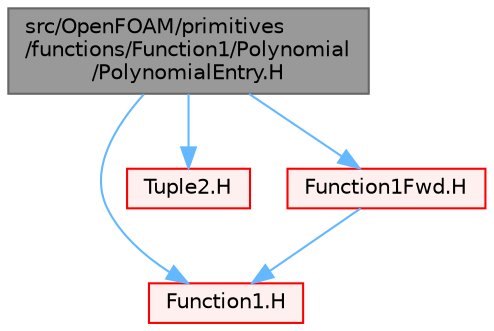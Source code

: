 digraph "src/OpenFOAM/primitives/functions/Function1/Polynomial/PolynomialEntry.H"
{
 // LATEX_PDF_SIZE
  bgcolor="transparent";
  edge [fontname=Helvetica,fontsize=10,labelfontname=Helvetica,labelfontsize=10];
  node [fontname=Helvetica,fontsize=10,shape=box,height=0.2,width=0.4];
  Node1 [id="Node000001",label="src/OpenFOAM/primitives\l/functions/Function1/Polynomial\l/PolynomialEntry.H",height=0.2,width=0.4,color="gray40", fillcolor="grey60", style="filled", fontcolor="black",tooltip=" "];
  Node1 -> Node2 [id="edge1_Node000001_Node000002",color="steelblue1",style="solid",tooltip=" "];
  Node2 [id="Node000002",label="Function1.H",height=0.2,width=0.4,color="red", fillcolor="#FFF0F0", style="filled",URL="$Function1_8H.html",tooltip=" "];
  Node1 -> Node186 [id="edge2_Node000001_Node000186",color="steelblue1",style="solid",tooltip=" "];
  Node186 [id="Node000186",label="Tuple2.H",height=0.2,width=0.4,color="red", fillcolor="#FFF0F0", style="filled",URL="$Tuple2_8H.html",tooltip=" "];
  Node1 -> Node193 [id="edge3_Node000001_Node000193",color="steelblue1",style="solid",tooltip=" "];
  Node193 [id="Node000193",label="Function1Fwd.H",height=0.2,width=0.4,color="red", fillcolor="#FFF0F0", style="filled",URL="$Function1Fwd_8H.html",tooltip=" "];
  Node193 -> Node2 [id="edge4_Node000193_Node000002",color="steelblue1",style="solid",tooltip=" "];
}
